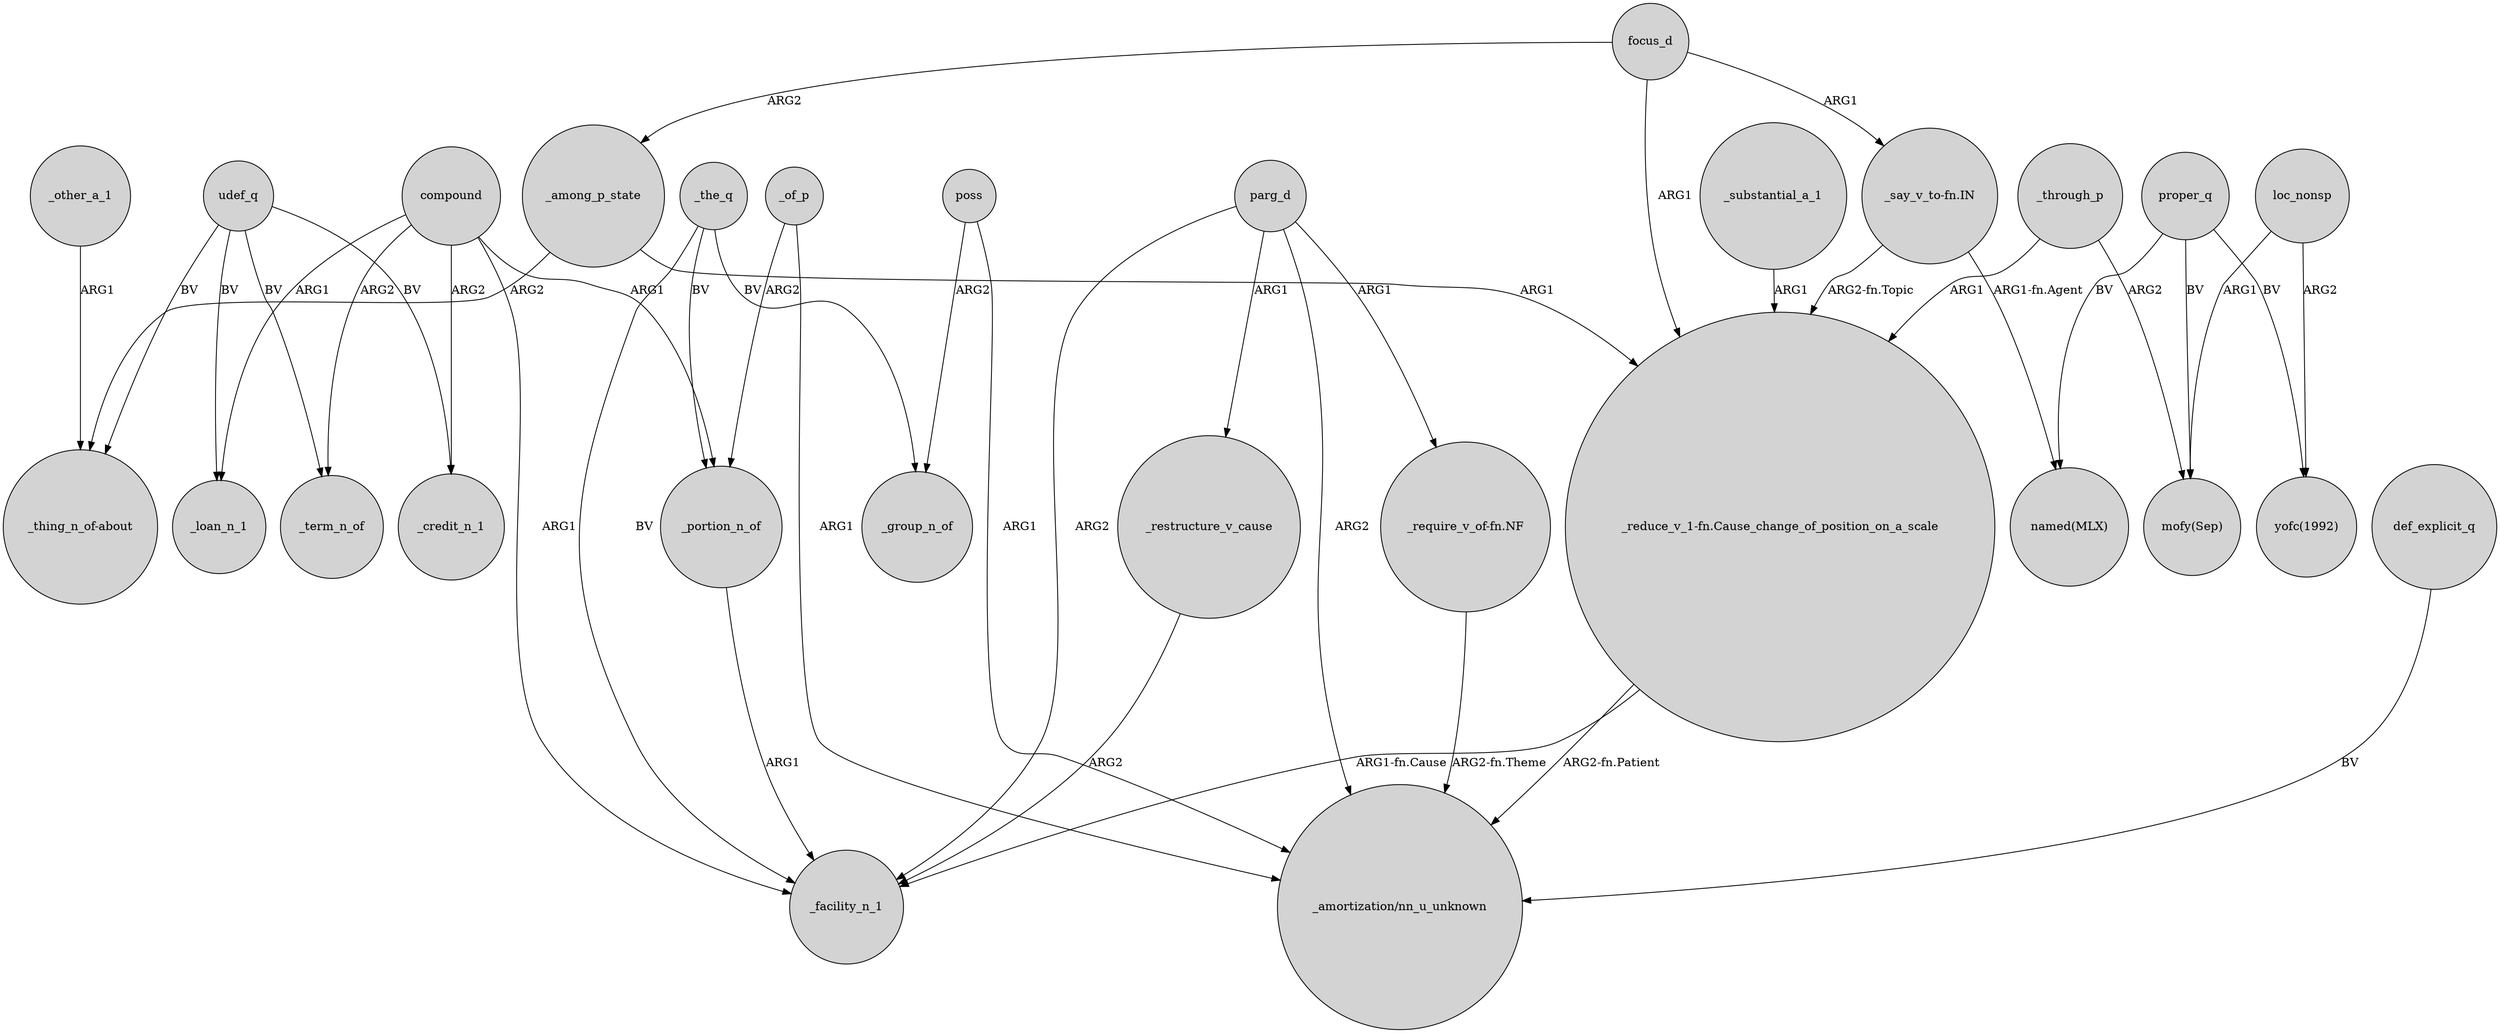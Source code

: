 digraph {
	node [shape=circle style=filled]
	udef_q -> "_thing_n_of-about" [label=BV]
	_through_p -> "mofy(Sep)" [label=ARG2]
	poss -> "_amortization/nn_u_unknown" [label=ARG1]
	compound -> _term_n_of [label=ARG2]
	udef_q -> _credit_n_1 [label=BV]
	"_require_v_of-fn.NF" -> "_amortization/nn_u_unknown" [label="ARG2-fn.Theme"]
	compound -> _credit_n_1 [label=ARG2]
	proper_q -> "yofc(1992)" [label=BV]
	"_reduce_v_1-fn.Cause_change_of_position_on_a_scale" -> _facility_n_1 [label="ARG1-fn.Cause"]
	_portion_n_of -> _facility_n_1 [label=ARG1]
	proper_q -> "mofy(Sep)" [label=BV]
	_the_q -> _group_n_of [label=BV]
	loc_nonsp -> "mofy(Sep)" [label=ARG1]
	def_explicit_q -> "_amortization/nn_u_unknown" [label=BV]
	_substantial_a_1 -> "_reduce_v_1-fn.Cause_change_of_position_on_a_scale" [label=ARG1]
	_other_a_1 -> "_thing_n_of-about" [label=ARG1]
	loc_nonsp -> "yofc(1992)" [label=ARG2]
	"_say_v_to-fn.IN" -> "named(MLX)" [label="ARG1-fn.Agent"]
	proper_q -> "named(MLX)" [label=BV]
	_through_p -> "_reduce_v_1-fn.Cause_change_of_position_on_a_scale" [label=ARG1]
	_restructure_v_cause -> _facility_n_1 [label=ARG2]
	poss -> _group_n_of [label=ARG2]
	parg_d -> _facility_n_1 [label=ARG2]
	parg_d -> "_amortization/nn_u_unknown" [label=ARG2]
	_of_p -> "_amortization/nn_u_unknown" [label=ARG1]
	udef_q -> _term_n_of [label=BV]
	focus_d -> "_reduce_v_1-fn.Cause_change_of_position_on_a_scale" [label=ARG1]
	compound -> _loan_n_1 [label=ARG1]
	parg_d -> "_require_v_of-fn.NF" [label=ARG1]
	compound -> _facility_n_1 [label=ARG1]
	"_reduce_v_1-fn.Cause_change_of_position_on_a_scale" -> "_amortization/nn_u_unknown" [label="ARG2-fn.Patient"]
	_the_q -> _facility_n_1 [label=BV]
	_of_p -> _portion_n_of [label=ARG2]
	_among_p_state -> "_reduce_v_1-fn.Cause_change_of_position_on_a_scale" [label=ARG1]
	_the_q -> _portion_n_of [label=BV]
	focus_d -> _among_p_state [label=ARG2]
	parg_d -> _restructure_v_cause [label=ARG1]
	"_say_v_to-fn.IN" -> "_reduce_v_1-fn.Cause_change_of_position_on_a_scale" [label="ARG2-fn.Topic"]
	_among_p_state -> "_thing_n_of-about" [label=ARG2]
	udef_q -> _loan_n_1 [label=BV]
	focus_d -> "_say_v_to-fn.IN" [label=ARG1]
	compound -> _portion_n_of [label=ARG1]
}
